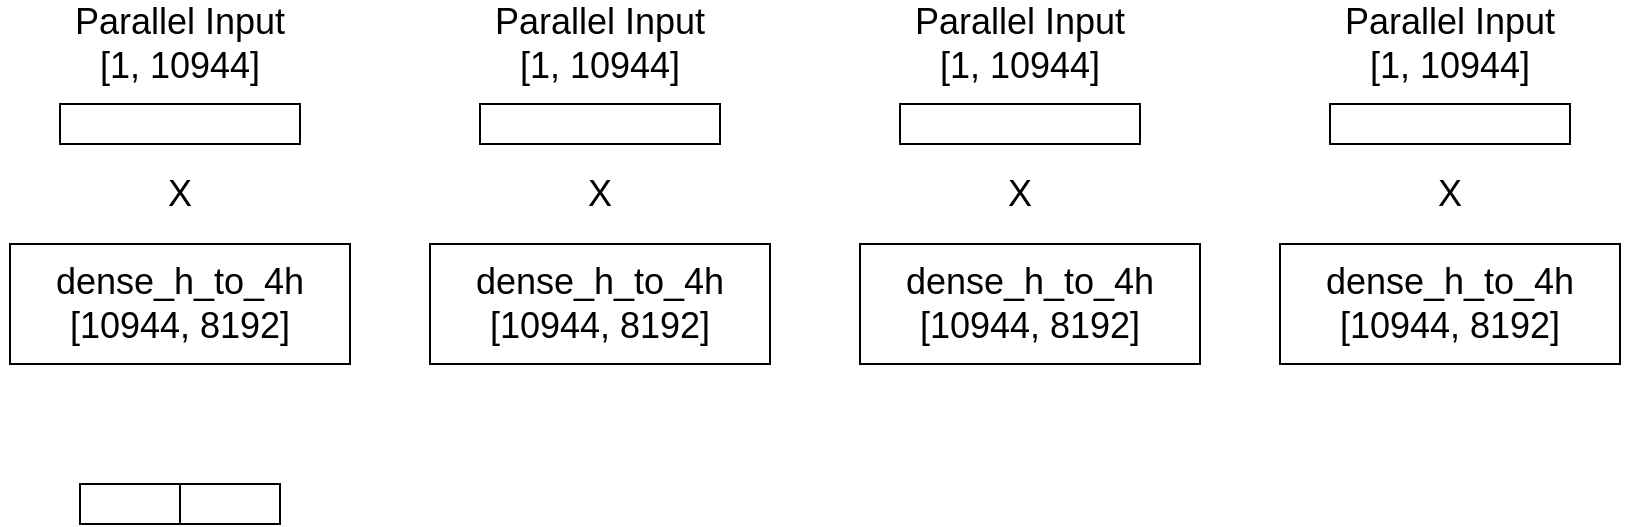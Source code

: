 <mxfile version="21.1.8" type="github">
  <diagram name="第 1 页" id="osMRQ07piLL25-XvtrCx">
    <mxGraphModel dx="1010" dy="650" grid="1" gridSize="10" guides="1" tooltips="1" connect="1" arrows="1" fold="1" page="1" pageScale="1" pageWidth="827" pageHeight="1169" math="0" shadow="0">
      <root>
        <mxCell id="0" />
        <mxCell id="1" parent="0" />
        <mxCell id="rxgOtmaTFAqTCLGWK3p9-1" value="&lt;font style=&quot;font-size: 18px;&quot;&gt;dense_h_to_4h&lt;br&gt;[10944, 8192]&lt;/font&gt;" style="rounded=0;whiteSpace=wrap;html=1;" vertex="1" parent="1">
          <mxGeometry x="35" y="320" width="170" height="60" as="geometry" />
        </mxCell>
        <mxCell id="rxgOtmaTFAqTCLGWK3p9-5" value="" style="rounded=0;whiteSpace=wrap;html=1;" vertex="1" parent="1">
          <mxGeometry x="60" y="250" width="120" height="20" as="geometry" />
        </mxCell>
        <mxCell id="rxgOtmaTFAqTCLGWK3p9-6" value="" style="rounded=0;whiteSpace=wrap;html=1;" vertex="1" parent="1">
          <mxGeometry x="270" y="250" width="120" height="20" as="geometry" />
        </mxCell>
        <mxCell id="rxgOtmaTFAqTCLGWK3p9-7" value="" style="rounded=0;whiteSpace=wrap;html=1;" vertex="1" parent="1">
          <mxGeometry x="480" y="250" width="120" height="20" as="geometry" />
        </mxCell>
        <mxCell id="rxgOtmaTFAqTCLGWK3p9-8" value="" style="rounded=0;whiteSpace=wrap;html=1;" vertex="1" parent="1">
          <mxGeometry x="695" y="250" width="120" height="20" as="geometry" />
        </mxCell>
        <mxCell id="rxgOtmaTFAqTCLGWK3p9-9" value="Parallel Input&lt;br style=&quot;font-size: 18px;&quot;&gt;[1, 10944]" style="text;html=1;strokeColor=none;fillColor=none;align=center;verticalAlign=middle;whiteSpace=wrap;rounded=0;fontSize=18;" vertex="1" parent="1">
          <mxGeometry x="30" y="210" width="180" height="20" as="geometry" />
        </mxCell>
        <mxCell id="rxgOtmaTFAqTCLGWK3p9-10" value="Parallel Input&lt;br style=&quot;font-size: 18px;&quot;&gt;[1, 10944]" style="text;html=1;strokeColor=none;fillColor=none;align=center;verticalAlign=middle;whiteSpace=wrap;rounded=0;fontSize=18;" vertex="1" parent="1">
          <mxGeometry x="240" y="210" width="180" height="20" as="geometry" />
        </mxCell>
        <mxCell id="rxgOtmaTFAqTCLGWK3p9-11" value="Parallel Input&lt;br style=&quot;font-size: 18px;&quot;&gt;[1, 10944]" style="text;html=1;strokeColor=none;fillColor=none;align=center;verticalAlign=middle;whiteSpace=wrap;rounded=0;fontSize=18;" vertex="1" parent="1">
          <mxGeometry x="450" y="210" width="180" height="20" as="geometry" />
        </mxCell>
        <mxCell id="rxgOtmaTFAqTCLGWK3p9-12" value="Parallel Input&lt;br style=&quot;font-size: 18px;&quot;&gt;[1, 10944]" style="text;html=1;strokeColor=none;fillColor=none;align=center;verticalAlign=middle;whiteSpace=wrap;rounded=0;fontSize=18;" vertex="1" parent="1">
          <mxGeometry x="665" y="210" width="180" height="20" as="geometry" />
        </mxCell>
        <mxCell id="rxgOtmaTFAqTCLGWK3p9-13" value="X" style="text;html=1;strokeColor=none;fillColor=none;align=center;verticalAlign=middle;whiteSpace=wrap;rounded=0;fontSize=18;" vertex="1" parent="1">
          <mxGeometry x="90" y="280" width="60" height="30" as="geometry" />
        </mxCell>
        <mxCell id="rxgOtmaTFAqTCLGWK3p9-14" value="X" style="text;html=1;strokeColor=none;fillColor=none;align=center;verticalAlign=middle;whiteSpace=wrap;rounded=0;fontSize=18;" vertex="1" parent="1">
          <mxGeometry x="300" y="280" width="60" height="30" as="geometry" />
        </mxCell>
        <mxCell id="rxgOtmaTFAqTCLGWK3p9-16" value="X" style="text;html=1;strokeColor=none;fillColor=none;align=center;verticalAlign=middle;whiteSpace=wrap;rounded=0;fontSize=18;" vertex="1" parent="1">
          <mxGeometry x="725" y="280" width="60" height="30" as="geometry" />
        </mxCell>
        <mxCell id="rxgOtmaTFAqTCLGWK3p9-17" value="&lt;font style=&quot;font-size: 18px;&quot;&gt;dense_h_to_4h&lt;br&gt;[10944, 8192]&lt;/font&gt;" style="rounded=0;whiteSpace=wrap;html=1;" vertex="1" parent="1">
          <mxGeometry x="245" y="320" width="170" height="60" as="geometry" />
        </mxCell>
        <mxCell id="rxgOtmaTFAqTCLGWK3p9-18" value="&lt;font style=&quot;font-size: 18px;&quot;&gt;dense_h_to_4h&lt;br&gt;[10944, 8192]&lt;/font&gt;" style="rounded=0;whiteSpace=wrap;html=1;" vertex="1" parent="1">
          <mxGeometry x="460" y="320" width="170" height="60" as="geometry" />
        </mxCell>
        <mxCell id="rxgOtmaTFAqTCLGWK3p9-19" value="&lt;font style=&quot;font-size: 18px;&quot;&gt;dense_h_to_4h&lt;br&gt;[10944, 8192]&lt;/font&gt;" style="rounded=0;whiteSpace=wrap;html=1;" vertex="1" parent="1">
          <mxGeometry x="670" y="320" width="170" height="60" as="geometry" />
        </mxCell>
        <mxCell id="rxgOtmaTFAqTCLGWK3p9-20" value="X" style="text;html=1;strokeColor=none;fillColor=none;align=center;verticalAlign=middle;whiteSpace=wrap;rounded=0;fontSize=18;" vertex="1" parent="1">
          <mxGeometry x="510" y="280" width="60" height="30" as="geometry" />
        </mxCell>
        <mxCell id="rxgOtmaTFAqTCLGWK3p9-22" value="" style="rounded=0;whiteSpace=wrap;html=1;" vertex="1" parent="1">
          <mxGeometry x="70" y="440" width="50" height="20" as="geometry" />
        </mxCell>
        <mxCell id="rxgOtmaTFAqTCLGWK3p9-23" value="" style="rounded=0;whiteSpace=wrap;html=1;" vertex="1" parent="1">
          <mxGeometry x="120" y="440" width="50" height="20" as="geometry" />
        </mxCell>
      </root>
    </mxGraphModel>
  </diagram>
</mxfile>
